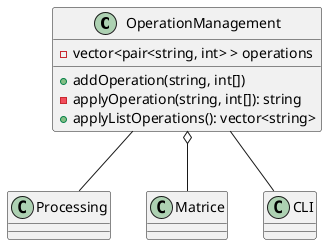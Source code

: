 @startuml

class OperationManagement {
    -vector<pair<string, int> > operations

    +addOperation(string, int[])
    -applyOperation(string, int[]): string
    +applyListOperations(): vector<string>
}


class Processing
class Matrice
class CLI

OperationManagement o-- Matrice
OperationManagement -- CLI
OperationManagement -- Processing

@enduml
